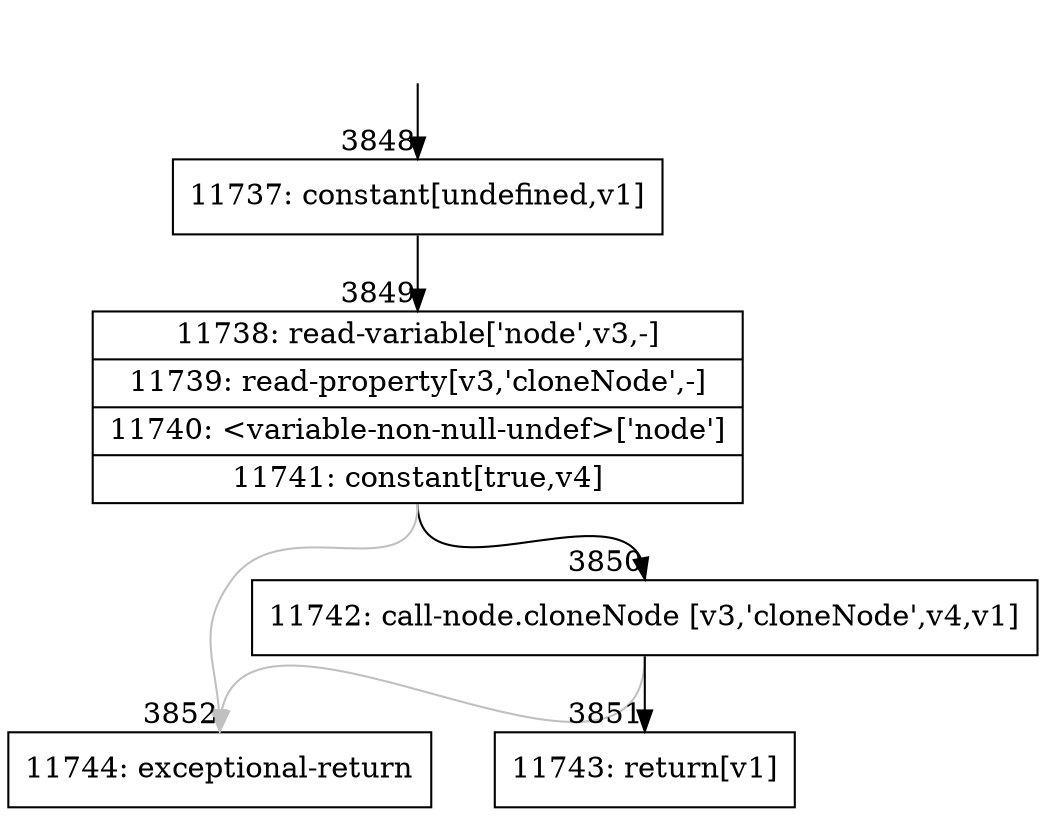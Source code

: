 digraph {
rankdir="TD"
BB_entry260[shape=none,label=""];
BB_entry260 -> BB3848 [tailport=s, headport=n, headlabel="    3848"]
BB3848 [shape=record label="{11737: constant[undefined,v1]}" ] 
BB3848 -> BB3849 [tailport=s, headport=n, headlabel="      3849"]
BB3849 [shape=record label="{11738: read-variable['node',v3,-]|11739: read-property[v3,'cloneNode',-]|11740: \<variable-non-null-undef\>['node']|11741: constant[true,v4]}" ] 
BB3849 -> BB3850 [tailport=s, headport=n, headlabel="      3850"]
BB3849 -> BB3852 [tailport=s, headport=n, color=gray, headlabel="      3852"]
BB3850 [shape=record label="{11742: call-node.cloneNode [v3,'cloneNode',v4,v1]}" ] 
BB3850 -> BB3851 [tailport=s, headport=n, headlabel="      3851"]
BB3850 -> BB3852 [tailport=s, headport=n, color=gray]
BB3851 [shape=record label="{11743: return[v1]}" ] 
BB3852 [shape=record label="{11744: exceptional-return}" ] 
//#$~ 4891
}
